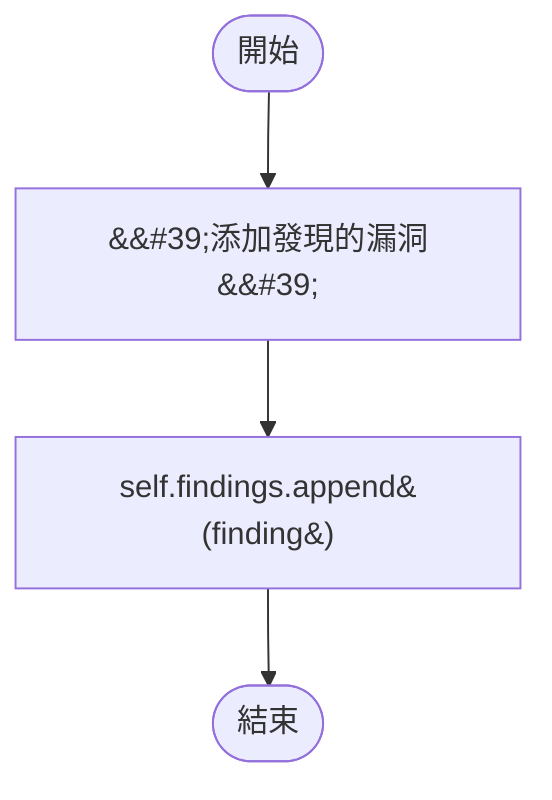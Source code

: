 flowchart TB
    n1([開始])
    n2([結束])
    n3[&amp;&#35;39;添加發現的漏洞&amp;&#35;39;]
    n4[self.findings.append&#40;finding&#41;]
    n1 --> n3
    n3 --> n4
    n4 --> n2